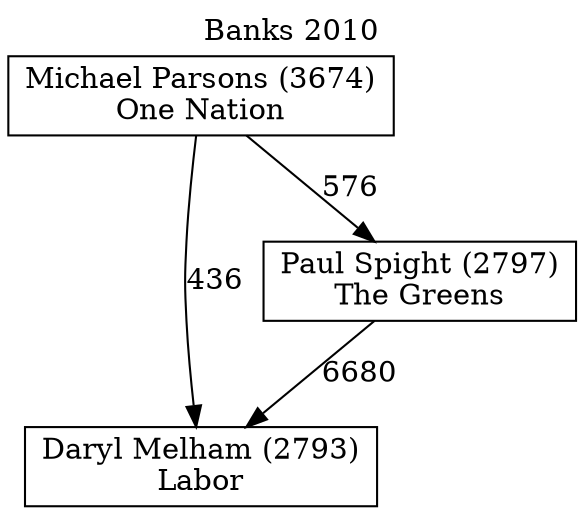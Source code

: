 // House preference flow
digraph "Daryl Melham (2793)_Banks_2010" {
	graph [label="Banks 2010" labelloc=t mclimit=10]
	node [shape=box]
	"Daryl Melham (2793)" [label="Daryl Melham (2793)
Labor"]
	"Michael Parsons (3674)" [label="Michael Parsons (3674)
One Nation"]
	"Paul Spight (2797)" [label="Paul Spight (2797)
The Greens"]
	"Michael Parsons (3674)" -> "Daryl Melham (2793)" [label=436]
	"Michael Parsons (3674)" -> "Paul Spight (2797)" [label=576]
	"Paul Spight (2797)" -> "Daryl Melham (2793)" [label=6680]
}
